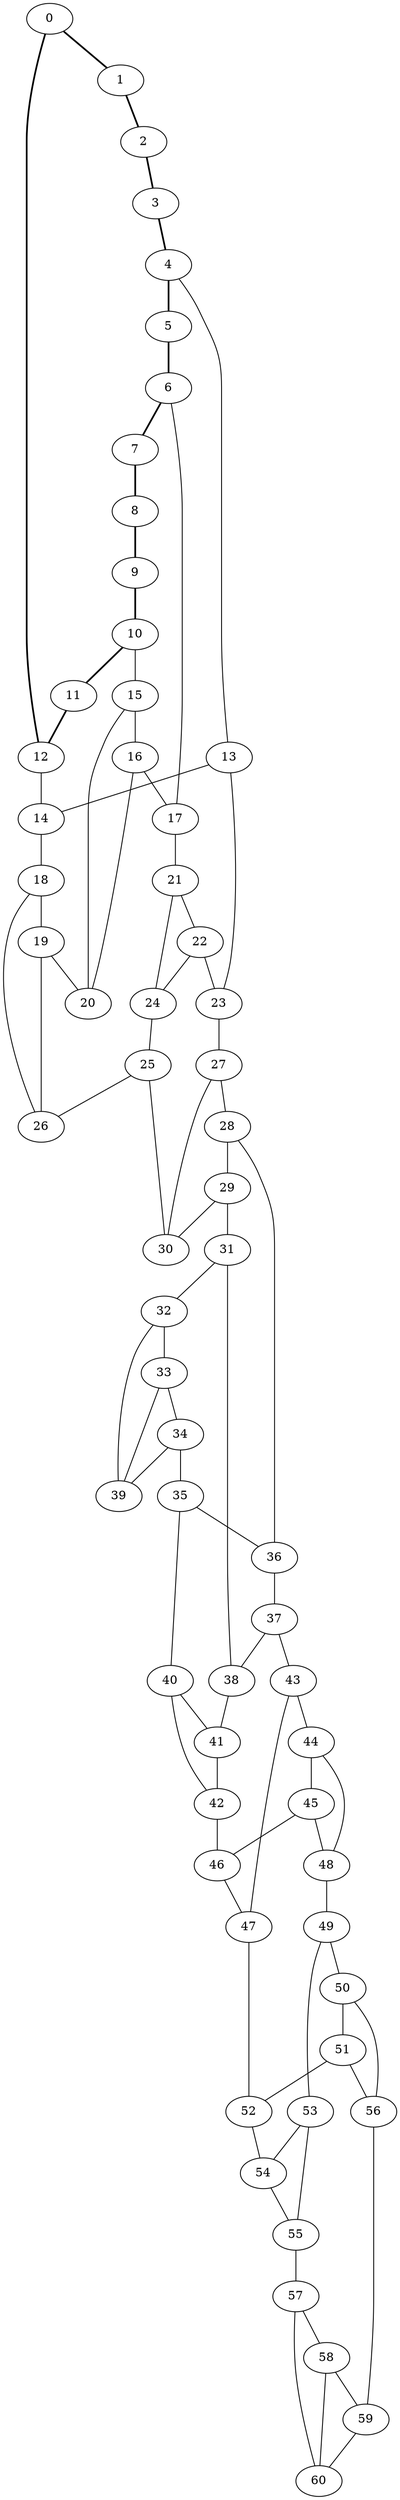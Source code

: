 //Inside of this graph isn't 3-connected
graph G {
0 [ pos = " 15.00,0.00!" ];
0 -- 1[style=bold];
0 -- 12[style=bold];
1 [ pos = " 13.28,6.97!" ];
1 -- 2[style=bold];
2 [ pos = " 8.52,12.34!" ];
2 -- 3[style=bold];
3 [ pos = " 1.81,14.89!" ];
3 -- 4[style=bold];
4 [ pos = " -5.32,14.03!" ];
4 -- 5[style=bold];
4 -- 13;
5 [ pos = " -11.23,9.95!" ];
5 -- 6[style=bold];
6 [ pos = " -14.56,3.59!" ];
6 -- 7[style=bold];
6 -- 17;
7 [ pos = " -14.56,-3.59!" ];
7 -- 8[style=bold];
8 [ pos = " -11.23,-9.95!" ];
8 -- 9[style=bold];
9 [ pos = " -5.32,-14.03!" ];
9 -- 10[style=bold];
10 [ pos = " 1.81,-14.89!" ];
10 -- 11[style=bold];
10 -- 15;
11 [ pos = " 8.52,-12.34!" ];
11 -- 12[style=bold];
12 [ pos = " 13.28,-6.97!" ];
12 -- 14;
13 -- 14;
13 -- 23;
14 -- 18;
15 -- 16;
15 -- 20;
16 -- 17;
16 -- 20;
17 -- 21;
18 -- 19;
18 -- 26;
19 -- 20;
19 -- 26;
21 -- 22;
21 -- 24;
22 -- 23;
22 -- 24;
23 -- 27;
24 -- 25;
25 -- 26;
25 -- 30;
27 -- 28;
27 -- 30;
28 -- 29;
28 -- 36;
29 -- 30;
29 -- 31;
31 -- 32;
31 -- 38;
32 -- 33;
32 -- 39;
33 -- 34;
33 -- 39;
34 -- 35;
34 -- 39;
35 -- 36;
35 -- 40;
36 -- 37;
37 -- 38;
37 -- 43;
38 -- 41;
40 -- 41;
40 -- 42;
41 -- 42;
42 -- 46;
43 -- 44;
43 -- 47;
44 -- 45;
44 -- 48;
45 -- 46;
45 -- 48;
46 -- 47;
47 -- 52;
48 -- 49;
49 -- 50;
49 -- 53;
50 -- 51;
50 -- 56;
51 -- 52;
51 -- 56;
52 -- 54;
53 -- 54;
53 -- 55;
54 -- 55;
55 -- 57;
56 -- 59;
57 -- 58;
57 -- 60;
58 -- 59;
58 -- 60;
59 -- 60;
}
